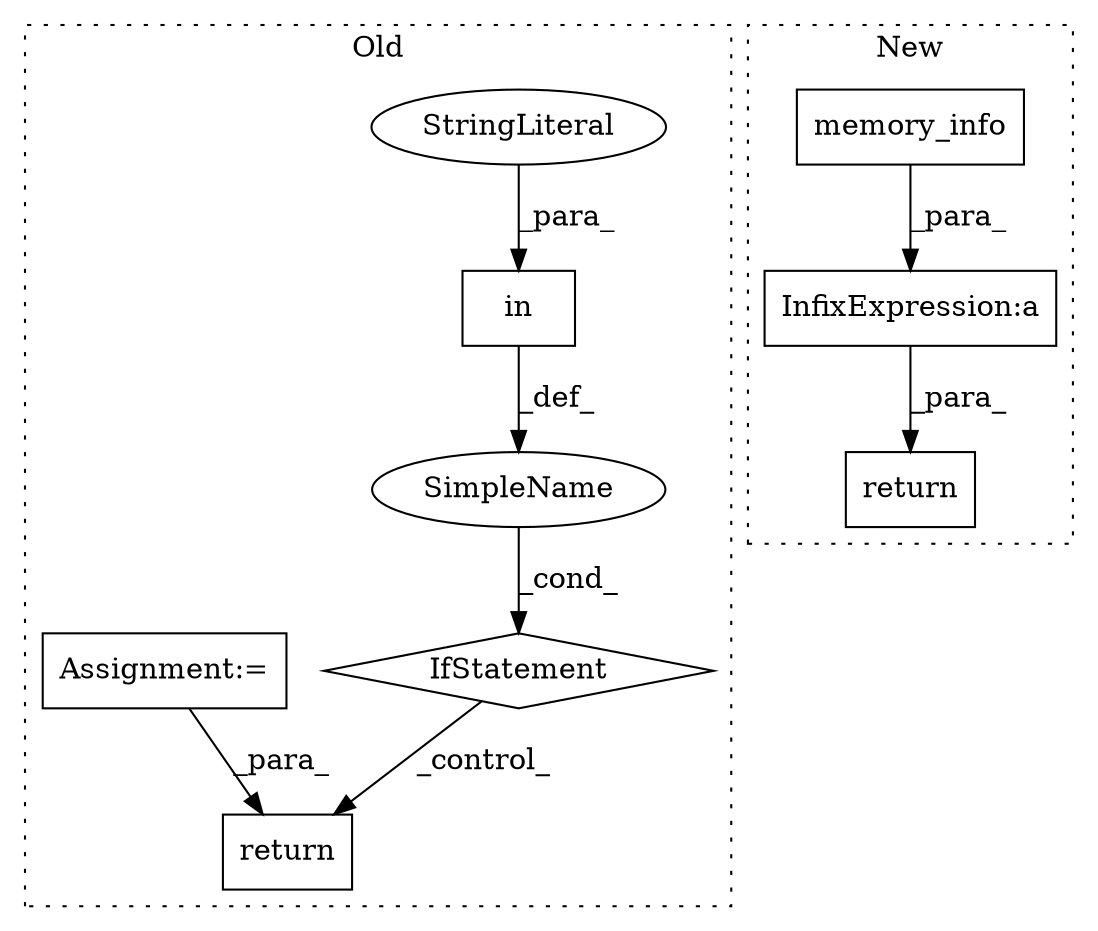 digraph G {
subgraph cluster0 {
1 [label="IfStatement" a="25" s="449,487" l="8,2" shape="diamond"];
3 [label="SimpleName" a="42" s="" l="" shape="ellipse"];
4 [label="return" a="41" s="497" l="7" shape="box"];
6 [label="in" a="105" s="457" l="30" shape="box"];
7 [label="StringLiteral" a="45" s="457" l="7" shape="ellipse"];
8 [label="Assignment:=" a="7" s="419" l="1" shape="box"];
label = "Old";
style="dotted";
}
subgraph cluster1 {
2 [label="memory_info" a="32" s="493" l="13" shape="box"];
5 [label="InfixExpression:a" a="27" s="530" l="3" shape="box"];
9 [label="return" a="41" s="516" l="7" shape="box"];
label = "New";
style="dotted";
}
1 -> 4 [label="_control_"];
2 -> 5 [label="_para_"];
3 -> 1 [label="_cond_"];
5 -> 9 [label="_para_"];
6 -> 3 [label="_def_"];
7 -> 6 [label="_para_"];
8 -> 4 [label="_para_"];
}